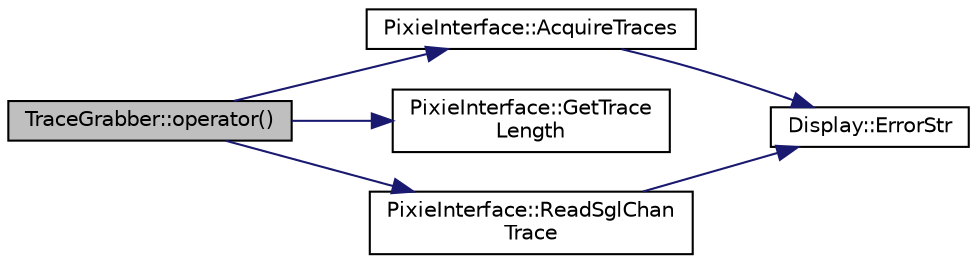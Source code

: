 digraph "TraceGrabber::operator()"
{
  edge [fontname="Helvetica",fontsize="10",labelfontname="Helvetica",labelfontsize="10"];
  node [fontname="Helvetica",fontsize="10",shape=record];
  rankdir="LR";
  Node1 [label="TraceGrabber::operator()",height=0.2,width=0.4,color="black", fillcolor="grey75", style="filled", fontcolor="black"];
  Node1 -> Node2 [color="midnightblue",fontsize="10",style="solid",fontname="Helvetica"];
  Node2 [label="PixieInterface::AcquireTraces",height=0.2,width=0.4,color="black", fillcolor="white", style="filled",URL="$d9/dc6/class_pixie_interface.html#adb12c185e4b6c9af56917c4ea075255b"];
  Node2 -> Node3 [color="midnightblue",fontsize="10",style="solid",fontname="Helvetica"];
  Node3 [label="Display::ErrorStr",height=0.2,width=0.4,color="black", fillcolor="white", style="filled",URL="$da/d6a/namespace_display.html#a762315ce58efcb1203edfcb74158f59b"];
  Node1 -> Node4 [color="midnightblue",fontsize="10",style="solid",fontname="Helvetica"];
  Node4 [label="PixieInterface::GetTrace\lLength",height=0.2,width=0.4,color="black", fillcolor="white", style="filled",URL="$d9/dc6/class_pixie_interface.html#ac733d7e707e08abbb56b90e86e633f5d"];
  Node1 -> Node5 [color="midnightblue",fontsize="10",style="solid",fontname="Helvetica"];
  Node5 [label="PixieInterface::ReadSglChan\lTrace",height=0.2,width=0.4,color="black", fillcolor="white", style="filled",URL="$d9/dc6/class_pixie_interface.html#a09f8cdd93aa9d18d89a6b558badcee13"];
  Node5 -> Node3 [color="midnightblue",fontsize="10",style="solid",fontname="Helvetica"];
}
